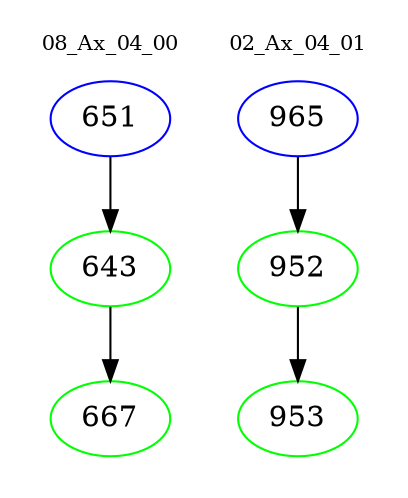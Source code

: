 digraph{
subgraph cluster_0 {
color = white
label = "08_Ax_04_00";
fontsize=10;
T0_651 [label="651", color="blue"]
T0_651 -> T0_643 [color="black"]
T0_643 [label="643", color="green"]
T0_643 -> T0_667 [color="black"]
T0_667 [label="667", color="green"]
}
subgraph cluster_1 {
color = white
label = "02_Ax_04_01";
fontsize=10;
T1_965 [label="965", color="blue"]
T1_965 -> T1_952 [color="black"]
T1_952 [label="952", color="green"]
T1_952 -> T1_953 [color="black"]
T1_953 [label="953", color="green"]
}
}
